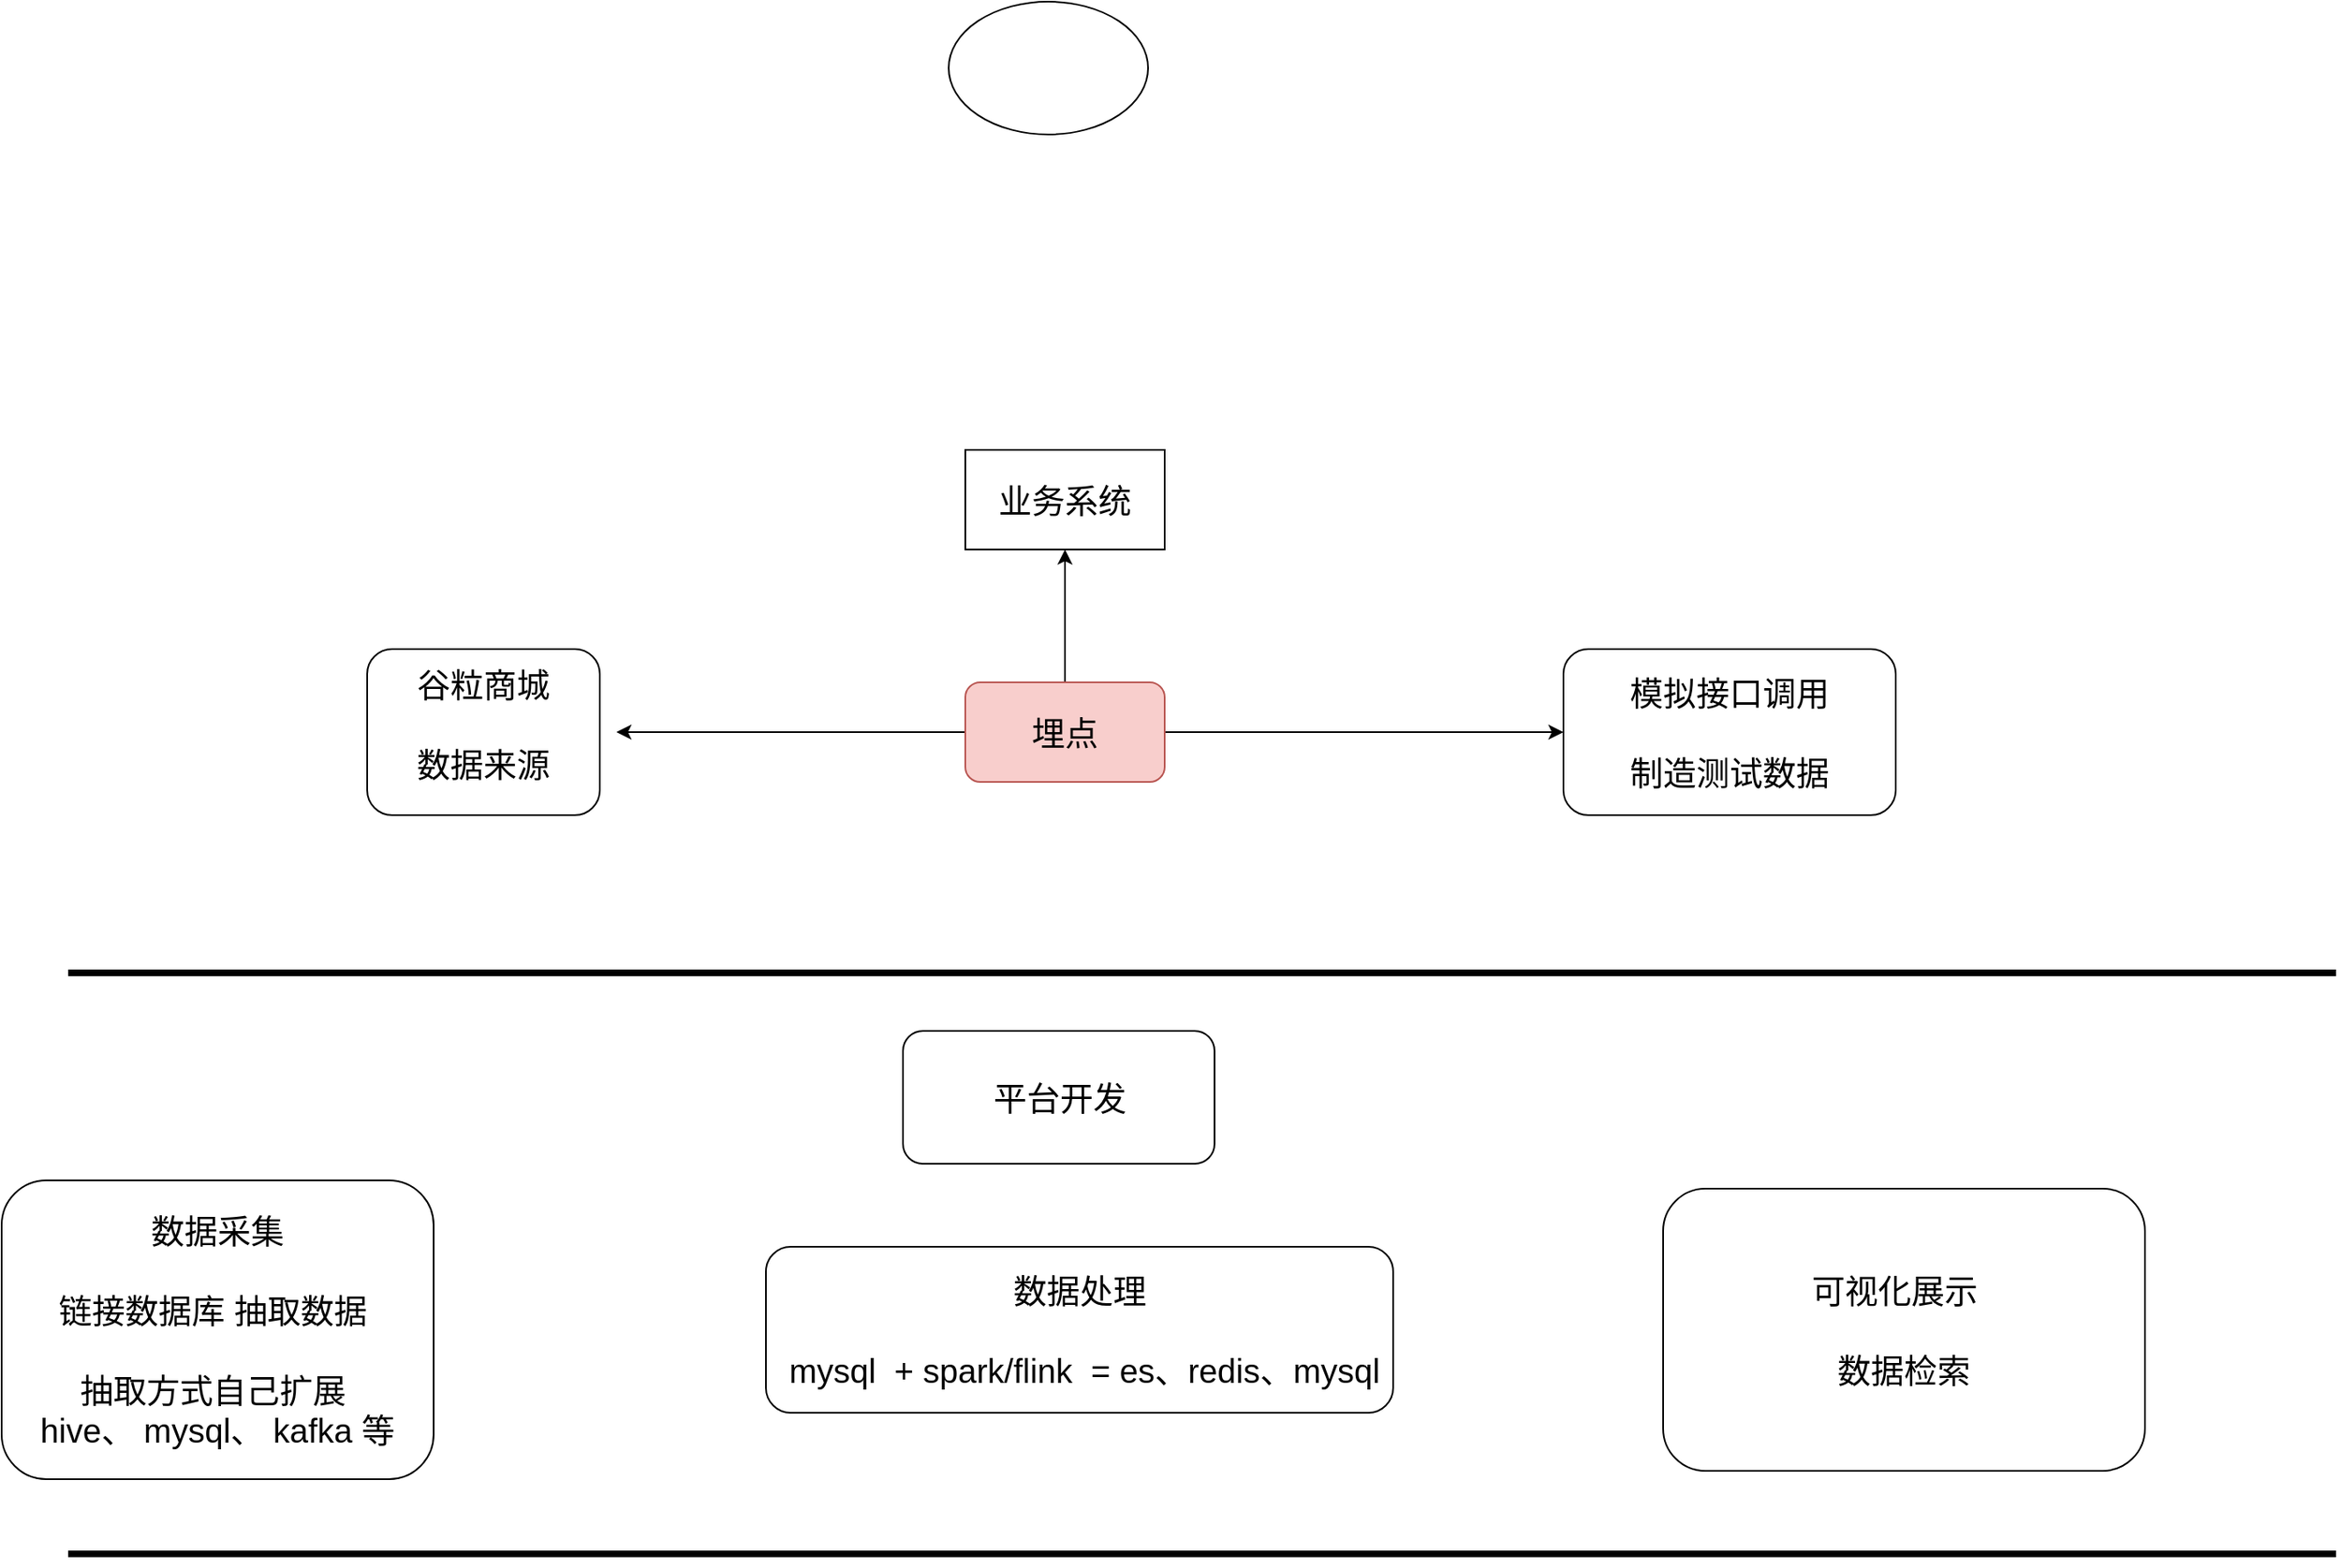 <mxfile version="14.9.6" type="github"><diagram id="R2lEEEUBdFMjLlhIrx00" name="Page-1"><mxGraphModel dx="2640" dy="1884" grid="1" gridSize="10" guides="1" tooltips="1" connect="1" arrows="1" fold="1" page="1" pageScale="1" pageWidth="850" pageHeight="1100" math="0" shadow="0" extFonts="Permanent Marker^https://fonts.googleapis.com/css?family=Permanent+Marker"><root><mxCell id="0"/><mxCell id="1" parent="0"/><mxCell id="OUKw65xtrYXZ5VsVWuCW-3" value="&lt;br style=&quot;font-size: 20px&quot;&gt;&lt;span style=&quot;font-size: 20px&quot;&gt;谷粒商城&lt;br&gt;&lt;br&gt;&lt;/span&gt;&lt;span style=&quot;font-size: 20px&quot;&gt;数据来源&lt;/span&gt;&lt;br style=&quot;font-size: 20px&quot;&gt;&lt;span style=&quot;font-size: 20px&quot;&gt;&lt;br&gt;&lt;/span&gt;" style="rounded=1;whiteSpace=wrap;html=1;" vertex="1" parent="1"><mxGeometry x="-380" y="150" width="140" height="100" as="geometry"/></mxCell><mxCell id="OUKw65xtrYXZ5VsVWuCW-4" value="平台开发" style="rounded=1;whiteSpace=wrap;html=1;fontSize=20;" vertex="1" parent="1"><mxGeometry x="-57.5" y="380" width="187.5" height="80" as="geometry"/></mxCell><mxCell id="OUKw65xtrYXZ5VsVWuCW-19" style="edgeStyle=orthogonalEdgeStyle;rounded=0;orthogonalLoop=1;jettySize=auto;html=1;fontSize=20;" edge="1" parent="1" source="OUKw65xtrYXZ5VsVWuCW-5"><mxGeometry relative="1" as="geometry"><mxPoint x="-230" y="200" as="targetPoint"/></mxGeometry></mxCell><mxCell id="OUKw65xtrYXZ5VsVWuCW-20" style="edgeStyle=orthogonalEdgeStyle;rounded=0;orthogonalLoop=1;jettySize=auto;html=1;entryX=0;entryY=0.5;entryDx=0;entryDy=0;fontSize=20;" edge="1" parent="1" source="OUKw65xtrYXZ5VsVWuCW-5" target="OUKw65xtrYXZ5VsVWuCW-6"><mxGeometry relative="1" as="geometry"/></mxCell><mxCell id="OUKw65xtrYXZ5VsVWuCW-21" style="edgeStyle=orthogonalEdgeStyle;rounded=0;orthogonalLoop=1;jettySize=auto;html=1;exitX=0.5;exitY=0;exitDx=0;exitDy=0;entryX=0.5;entryY=1;entryDx=0;entryDy=0;fontSize=20;" edge="1" parent="1" source="OUKw65xtrYXZ5VsVWuCW-5" target="OUKw65xtrYXZ5VsVWuCW-11"><mxGeometry relative="1" as="geometry"/></mxCell><mxCell id="OUKw65xtrYXZ5VsVWuCW-5" value="埋点" style="rounded=1;whiteSpace=wrap;html=1;fontSize=20;fillColor=#f8cecc;strokeColor=#b85450;" vertex="1" parent="1"><mxGeometry x="-20" y="170" width="120" height="60" as="geometry"/></mxCell><mxCell id="OUKw65xtrYXZ5VsVWuCW-6" value="模拟接口调用&lt;br&gt;&lt;br&gt;制造测试数据" style="rounded=1;whiteSpace=wrap;html=1;fontSize=20;" vertex="1" parent="1"><mxGeometry x="340" y="150" width="200" height="100" as="geometry"/></mxCell><mxCell id="OUKw65xtrYXZ5VsVWuCW-11" value="业务系统" style="rounded=0;whiteSpace=wrap;html=1;fontSize=20;" vertex="1" parent="1"><mxGeometry x="-20" y="30" width="120" height="60" as="geometry"/></mxCell><mxCell id="OUKw65xtrYXZ5VsVWuCW-15" value="" style="line;strokeWidth=4;direction=west;html=1;perimeter=backbonePerimeter;points=[];outlineConnect=0;fontSize=20;" vertex="1" parent="1"><mxGeometry x="-560" y="340" width="1365" height="10" as="geometry"/></mxCell><mxCell id="OUKw65xtrYXZ5VsVWuCW-18" value="" style="line;strokeWidth=4;direction=west;html=1;perimeter=backbonePerimeter;points=[];outlineConnect=0;fontSize=20;" vertex="1" parent="1"><mxGeometry x="-560" y="690" width="1365" height="10" as="geometry"/></mxCell><mxCell id="OUKw65xtrYXZ5VsVWuCW-23" value="" style="ellipse;whiteSpace=wrap;html=1;fontSize=20;" vertex="1" parent="1"><mxGeometry x="-30" y="-240" width="120" height="80" as="geometry"/></mxCell><mxCell id="OUKw65xtrYXZ5VsVWuCW-24" value="&lt;br&gt;数据采集&lt;br&gt;&lt;br&gt;链接数据库 抽取数据&amp;nbsp;&lt;br&gt;&lt;br&gt;抽取方式自己扩展&amp;nbsp;&lt;br&gt;hive、 mysql、 kafka 等&lt;br&gt;&lt;br&gt;" style="rounded=1;whiteSpace=wrap;html=1;fontSize=20;" vertex="1" parent="1"><mxGeometry x="-600" y="470" width="260" height="180" as="geometry"/></mxCell><mxCell id="OUKw65xtrYXZ5VsVWuCW-25" value="数据处理&lt;br&gt;&lt;br&gt;&amp;nbsp;mysql&amp;nbsp; + spark/flink&amp;nbsp; = es、redis、mysql" style="rounded=1;whiteSpace=wrap;html=1;fontSize=20;" vertex="1" parent="1"><mxGeometry x="-140" y="510" width="377.5" height="100" as="geometry"/></mxCell><mxCell id="OUKw65xtrYXZ5VsVWuCW-26" value="可视化展示&amp;nbsp;&amp;nbsp;&lt;br&gt;&lt;br&gt;数据检索" style="rounded=1;whiteSpace=wrap;html=1;fontSize=20;" vertex="1" parent="1"><mxGeometry x="400" y="475" width="290" height="170" as="geometry"/></mxCell></root></mxGraphModel></diagram></mxfile>